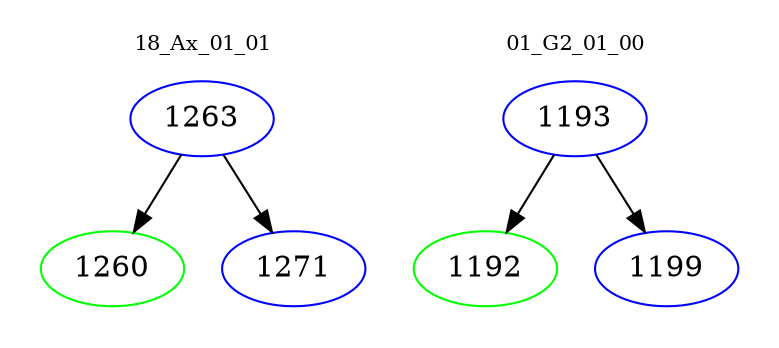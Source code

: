 digraph{
subgraph cluster_0 {
color = white
label = "18_Ax_01_01";
fontsize=10;
T0_1263 [label="1263", color="blue"]
T0_1263 -> T0_1260 [color="black"]
T0_1260 [label="1260", color="green"]
T0_1263 -> T0_1271 [color="black"]
T0_1271 [label="1271", color="blue"]
}
subgraph cluster_1 {
color = white
label = "01_G2_01_00";
fontsize=10;
T1_1193 [label="1193", color="blue"]
T1_1193 -> T1_1192 [color="black"]
T1_1192 [label="1192", color="green"]
T1_1193 -> T1_1199 [color="black"]
T1_1199 [label="1199", color="blue"]
}
}
